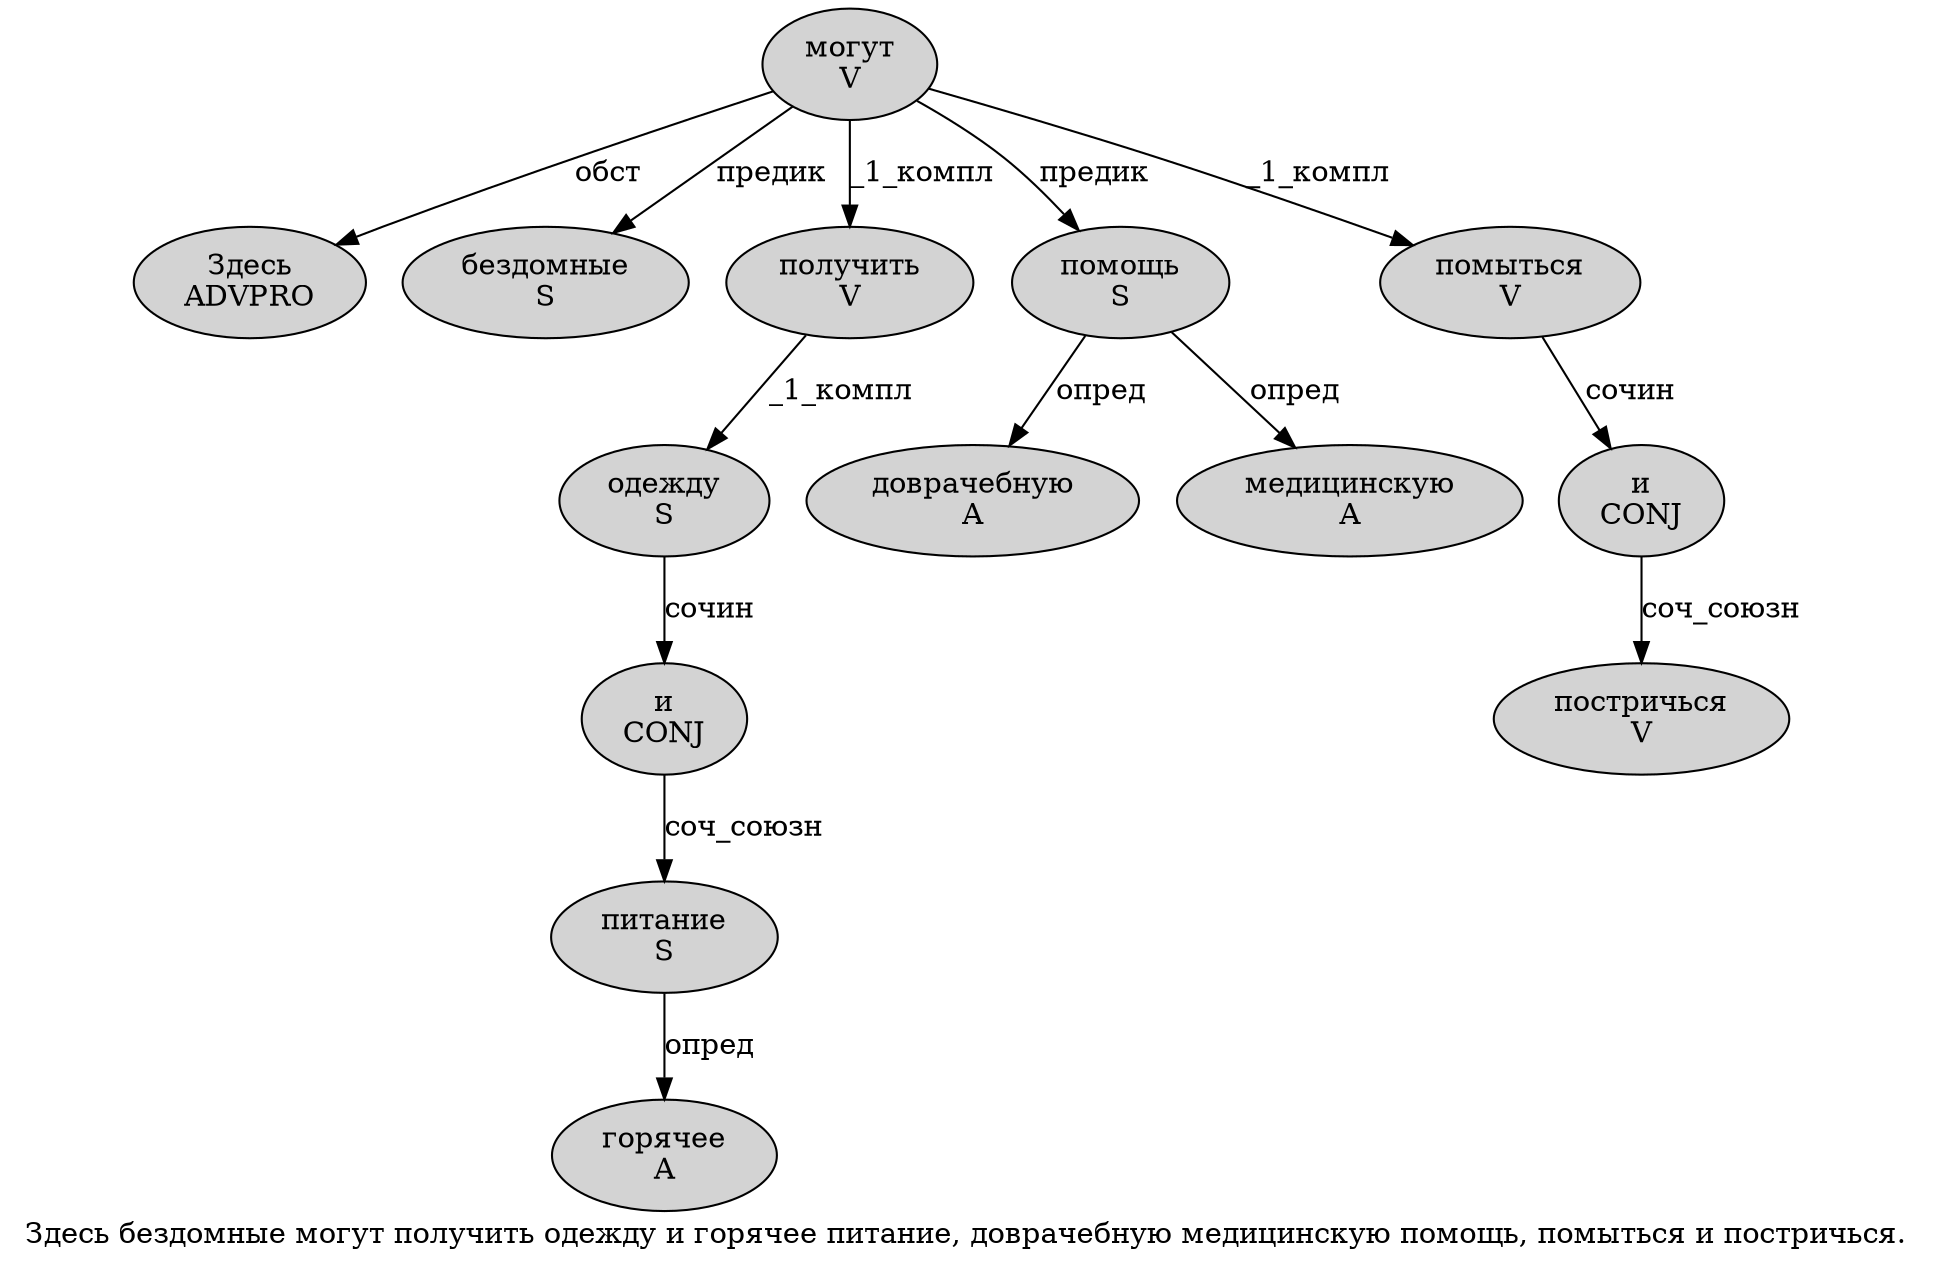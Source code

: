 digraph SENTENCE_1305 {
	graph [label="Здесь бездомные могут получить одежду и горячее питание, доврачебную медицинскую помощь, помыться и постричься."]
	node [style=filled]
		0 [label="Здесь
ADVPRO" color="" fillcolor=lightgray penwidth=1 shape=ellipse]
		1 [label="бездомные
S" color="" fillcolor=lightgray penwidth=1 shape=ellipse]
		2 [label="могут
V" color="" fillcolor=lightgray penwidth=1 shape=ellipse]
		3 [label="получить
V" color="" fillcolor=lightgray penwidth=1 shape=ellipse]
		4 [label="одежду
S" color="" fillcolor=lightgray penwidth=1 shape=ellipse]
		5 [label="и
CONJ" color="" fillcolor=lightgray penwidth=1 shape=ellipse]
		6 [label="горячее
A" color="" fillcolor=lightgray penwidth=1 shape=ellipse]
		7 [label="питание
S" color="" fillcolor=lightgray penwidth=1 shape=ellipse]
		9 [label="доврачебную
A" color="" fillcolor=lightgray penwidth=1 shape=ellipse]
		10 [label="медицинскую
A" color="" fillcolor=lightgray penwidth=1 shape=ellipse]
		11 [label="помощь
S" color="" fillcolor=lightgray penwidth=1 shape=ellipse]
		13 [label="помыться
V" color="" fillcolor=lightgray penwidth=1 shape=ellipse]
		14 [label="и
CONJ" color="" fillcolor=lightgray penwidth=1 shape=ellipse]
		15 [label="постричься
V" color="" fillcolor=lightgray penwidth=1 shape=ellipse]
			11 -> 9 [label="опред"]
			11 -> 10 [label="опред"]
			4 -> 5 [label="сочин"]
			3 -> 4 [label="_1_компл"]
			14 -> 15 [label="соч_союзн"]
			7 -> 6 [label="опред"]
			2 -> 0 [label="обст"]
			2 -> 1 [label="предик"]
			2 -> 3 [label="_1_компл"]
			2 -> 11 [label="предик"]
			2 -> 13 [label="_1_компл"]
			5 -> 7 [label="соч_союзн"]
			13 -> 14 [label="сочин"]
}